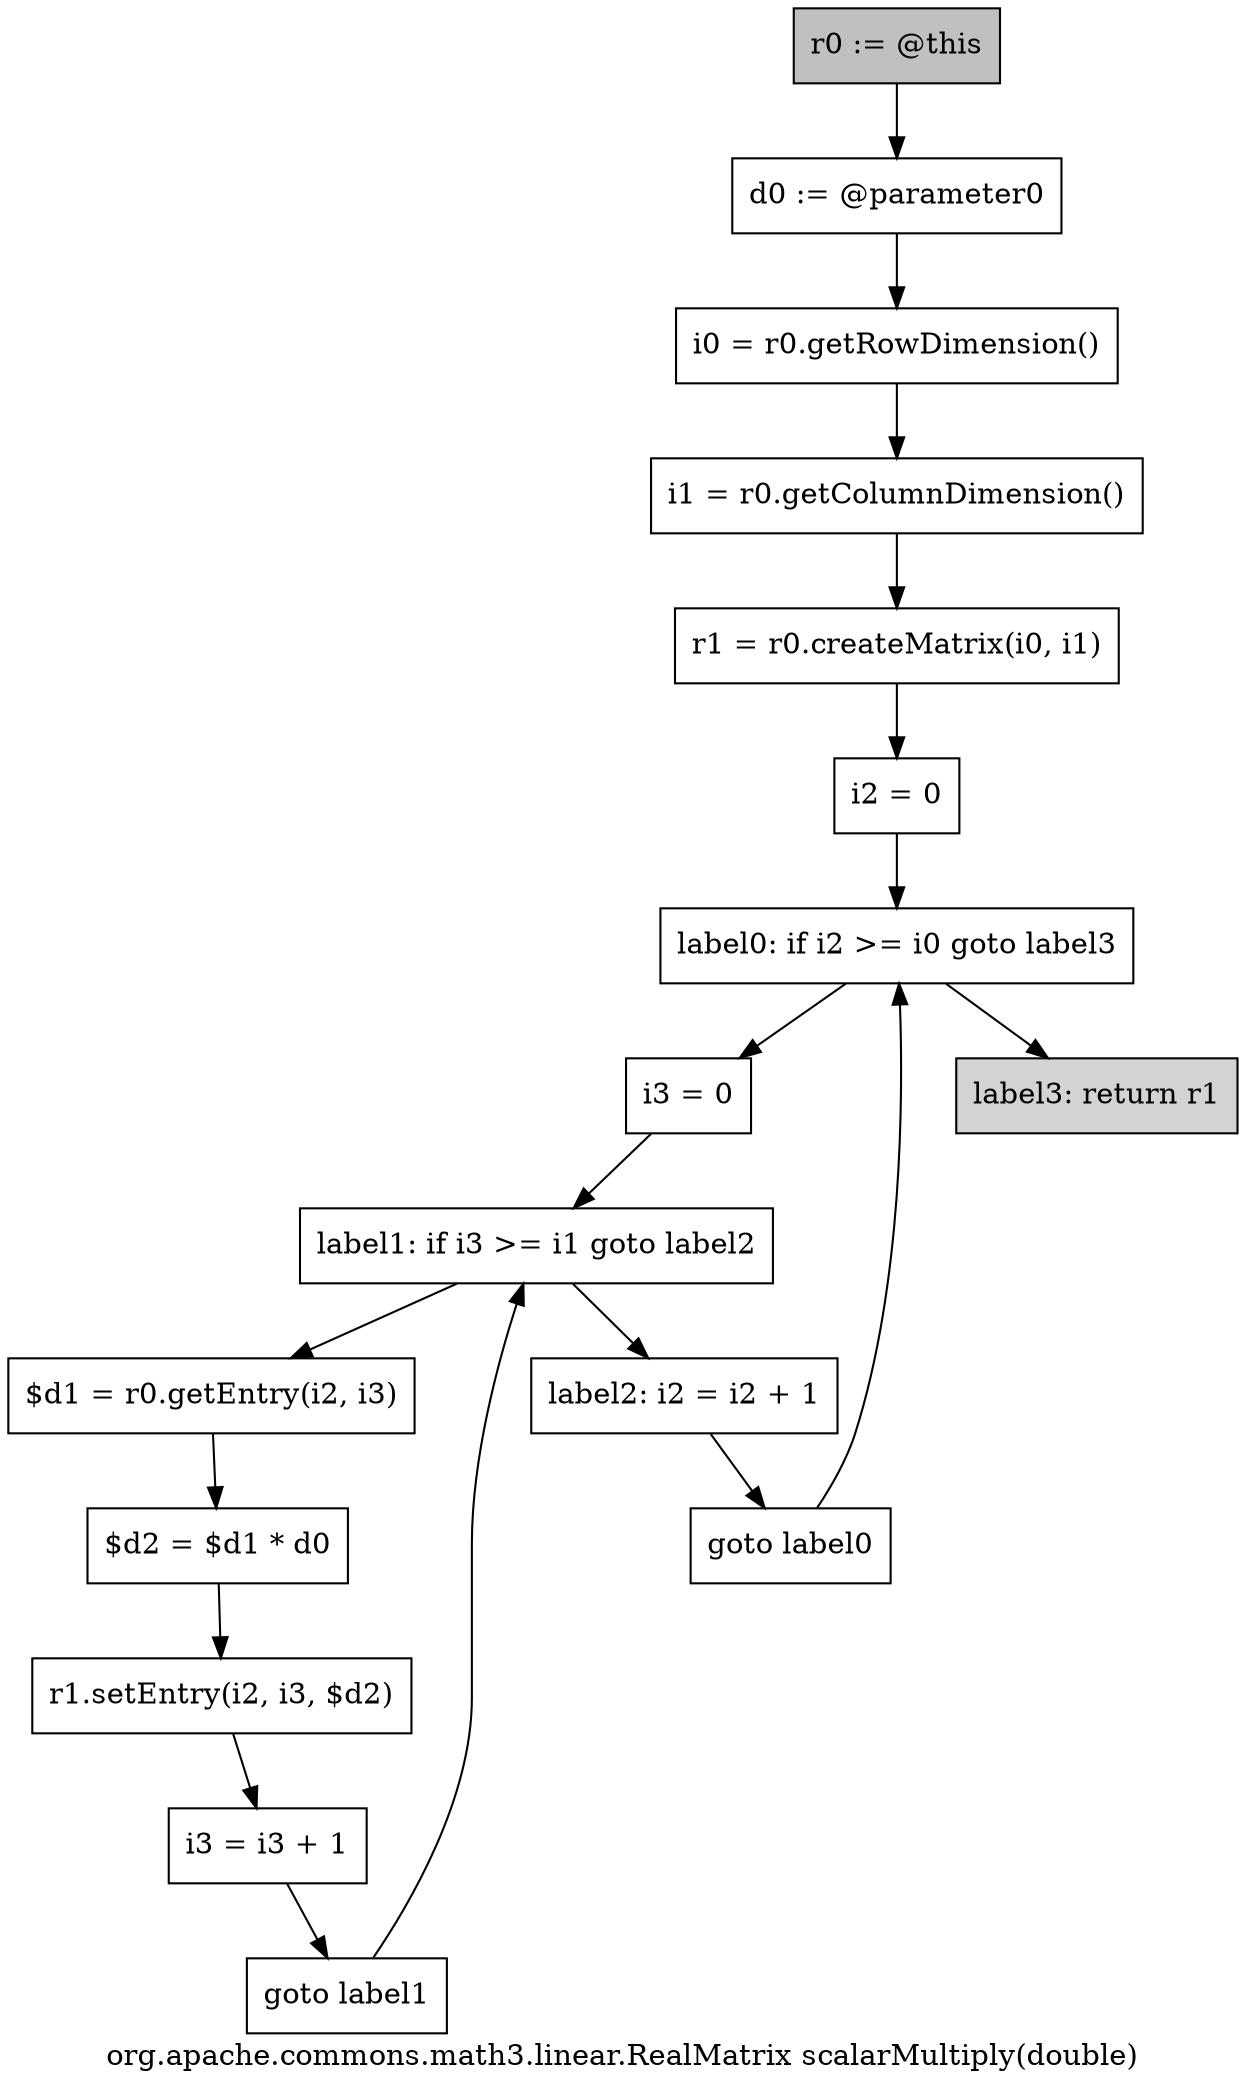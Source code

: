 digraph "org.apache.commons.math3.linear.RealMatrix scalarMultiply(double)" {
    label="org.apache.commons.math3.linear.RealMatrix scalarMultiply(double)";
    node [shape=box];
    "0" [style=filled,fillcolor=gray,label="r0 := @this",];
    "1" [label="d0 := @parameter0",];
    "0"->"1";
    "2" [label="i0 = r0.getRowDimension()",];
    "1"->"2";
    "3" [label="i1 = r0.getColumnDimension()",];
    "2"->"3";
    "4" [label="r1 = r0.createMatrix(i0, i1)",];
    "3"->"4";
    "5" [label="i2 = 0",];
    "4"->"5";
    "6" [label="label0: if i2 >= i0 goto label3",];
    "5"->"6";
    "7" [label="i3 = 0",];
    "6"->"7";
    "16" [style=filled,fillcolor=lightgray,label="label3: return r1",];
    "6"->"16";
    "8" [label="label1: if i3 >= i1 goto label2",];
    "7"->"8";
    "9" [label="$d1 = r0.getEntry(i2, i3)",];
    "8"->"9";
    "14" [label="label2: i2 = i2 + 1",];
    "8"->"14";
    "10" [label="$d2 = $d1 * d0",];
    "9"->"10";
    "11" [label="r1.setEntry(i2, i3, $d2)",];
    "10"->"11";
    "12" [label="i3 = i3 + 1",];
    "11"->"12";
    "13" [label="goto label1",];
    "12"->"13";
    "13"->"8";
    "15" [label="goto label0",];
    "14"->"15";
    "15"->"6";
}
